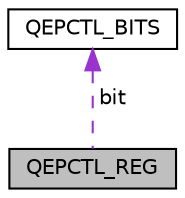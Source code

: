 digraph "QEPCTL_REG"
{
  edge [fontname="Helvetica",fontsize="10",labelfontname="Helvetica",labelfontsize="10"];
  node [fontname="Helvetica",fontsize="10",shape=record];
  Node1 [label="QEPCTL_REG",height=0.2,width=0.4,color="black", fillcolor="grey75", style="filled", fontcolor="black"];
  Node2 -> Node1 [dir="back",color="darkorchid3",fontsize="10",style="dashed",label=" bit" ,fontname="Helvetica"];
  Node2 [label="QEPCTL_BITS",height=0.2,width=0.4,color="black", fillcolor="white", style="filled",URL="$struct_q_e_p_c_t_l___b_i_t_s.html"];
}
